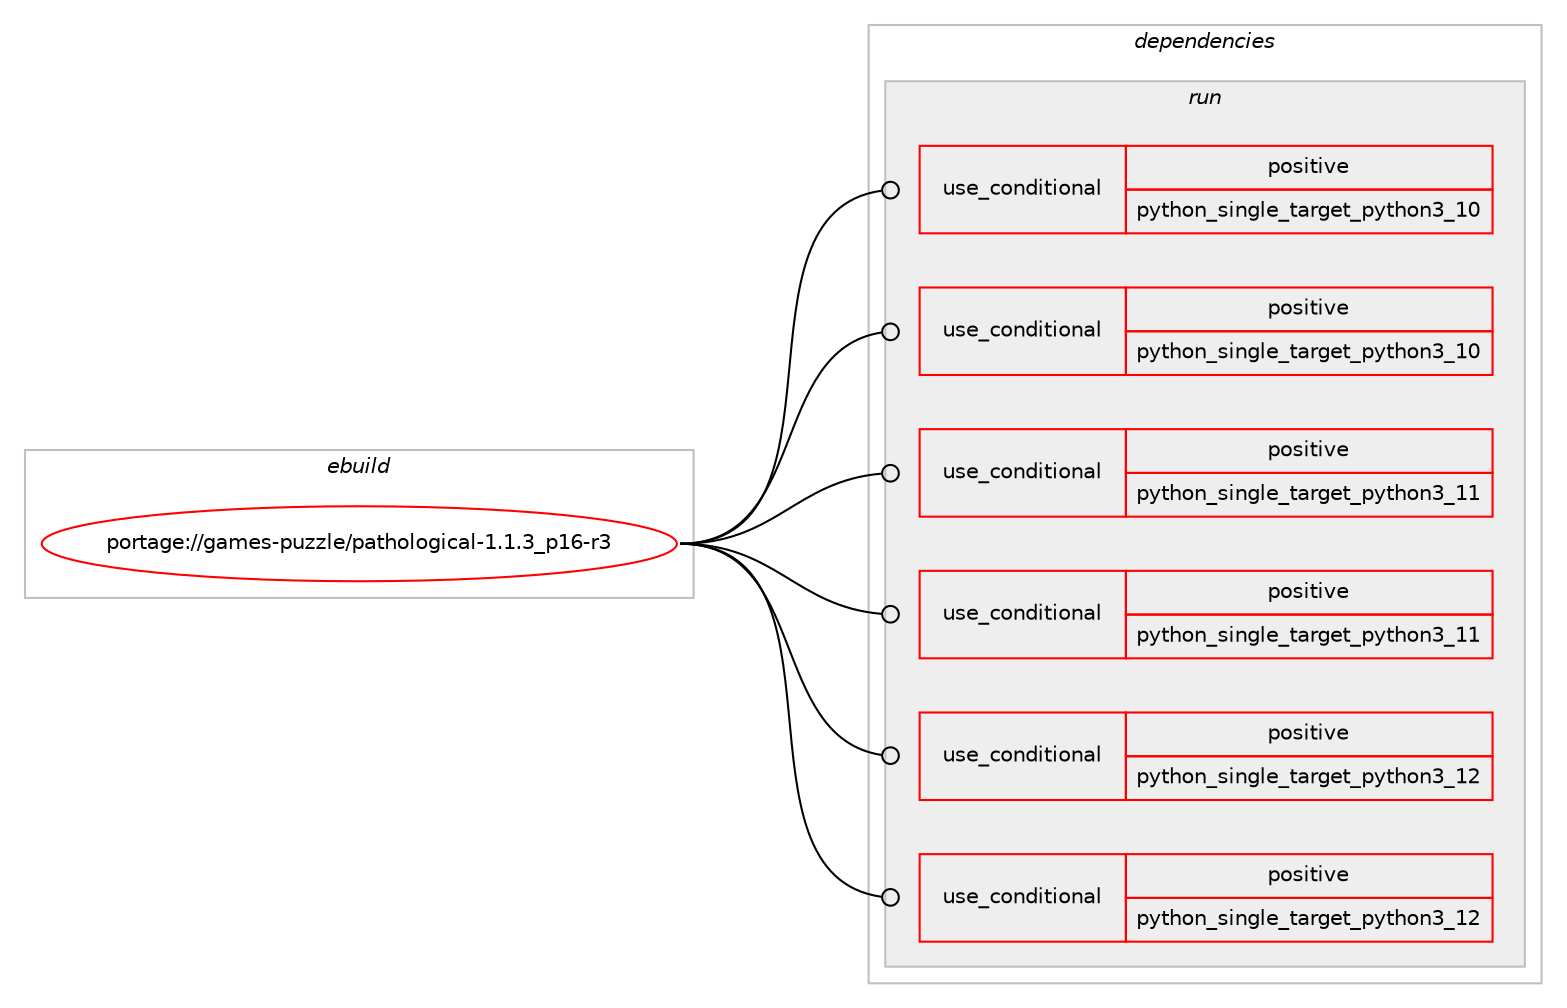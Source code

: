 digraph prolog {

# *************
# Graph options
# *************

newrank=true;
concentrate=true;
compound=true;
graph [rankdir=LR,fontname=Helvetica,fontsize=10,ranksep=1.5];#, ranksep=2.5, nodesep=0.2];
edge  [arrowhead=vee];
node  [fontname=Helvetica,fontsize=10];

# **********
# The ebuild
# **********

subgraph cluster_leftcol {
color=gray;
rank=same;
label=<<i>ebuild</i>>;
id [label="portage://games-puzzle/pathological-1.1.3_p16-r3", color=red, width=4, href="../games-puzzle/pathological-1.1.3_p16-r3.svg"];
}

# ****************
# The dependencies
# ****************

subgraph cluster_midcol {
color=gray;
label=<<i>dependencies</i>>;
subgraph cluster_compile {
fillcolor="#eeeeee";
style=filled;
label=<<i>compile</i>>;
}
subgraph cluster_compileandrun {
fillcolor="#eeeeee";
style=filled;
label=<<i>compile and run</i>>;
}
subgraph cluster_run {
fillcolor="#eeeeee";
style=filled;
label=<<i>run</i>>;
subgraph cond62810 {
dependency116080 [label=<<TABLE BORDER="0" CELLBORDER="1" CELLSPACING="0" CELLPADDING="4"><TR><TD ROWSPAN="3" CELLPADDING="10">use_conditional</TD></TR><TR><TD>positive</TD></TR><TR><TD>python_single_target_python3_10</TD></TR></TABLE>>, shape=none, color=red];
# *** BEGIN UNKNOWN DEPENDENCY TYPE (TODO) ***
# dependency116080 -> package_dependency(portage://games-puzzle/pathological-1.1.3_p16-r3,run,no,dev-lang,python,none,[,,],[slot(3.10)],[])
# *** END UNKNOWN DEPENDENCY TYPE (TODO) ***

}
id:e -> dependency116080:w [weight=20,style="solid",arrowhead="odot"];
subgraph cond62811 {
dependency116081 [label=<<TABLE BORDER="0" CELLBORDER="1" CELLSPACING="0" CELLPADDING="4"><TR><TD ROWSPAN="3" CELLPADDING="10">use_conditional</TD></TR><TR><TD>positive</TD></TR><TR><TD>python_single_target_python3_10</TD></TR></TABLE>>, shape=none, color=red];
# *** BEGIN UNKNOWN DEPENDENCY TYPE (TODO) ***
# dependency116081 -> package_dependency(portage://games-puzzle/pathological-1.1.3_p16-r3,run,no,dev-python,pygame,none,[,,],[],[use(enable(python_targets_python3_10),negative)])
# *** END UNKNOWN DEPENDENCY TYPE (TODO) ***

}
id:e -> dependency116081:w [weight=20,style="solid",arrowhead="odot"];
subgraph cond62812 {
dependency116082 [label=<<TABLE BORDER="0" CELLBORDER="1" CELLSPACING="0" CELLPADDING="4"><TR><TD ROWSPAN="3" CELLPADDING="10">use_conditional</TD></TR><TR><TD>positive</TD></TR><TR><TD>python_single_target_python3_11</TD></TR></TABLE>>, shape=none, color=red];
# *** BEGIN UNKNOWN DEPENDENCY TYPE (TODO) ***
# dependency116082 -> package_dependency(portage://games-puzzle/pathological-1.1.3_p16-r3,run,no,dev-lang,python,none,[,,],[slot(3.11)],[])
# *** END UNKNOWN DEPENDENCY TYPE (TODO) ***

}
id:e -> dependency116082:w [weight=20,style="solid",arrowhead="odot"];
subgraph cond62813 {
dependency116083 [label=<<TABLE BORDER="0" CELLBORDER="1" CELLSPACING="0" CELLPADDING="4"><TR><TD ROWSPAN="3" CELLPADDING="10">use_conditional</TD></TR><TR><TD>positive</TD></TR><TR><TD>python_single_target_python3_11</TD></TR></TABLE>>, shape=none, color=red];
# *** BEGIN UNKNOWN DEPENDENCY TYPE (TODO) ***
# dependency116083 -> package_dependency(portage://games-puzzle/pathological-1.1.3_p16-r3,run,no,dev-python,pygame,none,[,,],[],[use(enable(python_targets_python3_11),negative)])
# *** END UNKNOWN DEPENDENCY TYPE (TODO) ***

}
id:e -> dependency116083:w [weight=20,style="solid",arrowhead="odot"];
subgraph cond62814 {
dependency116084 [label=<<TABLE BORDER="0" CELLBORDER="1" CELLSPACING="0" CELLPADDING="4"><TR><TD ROWSPAN="3" CELLPADDING="10">use_conditional</TD></TR><TR><TD>positive</TD></TR><TR><TD>python_single_target_python3_12</TD></TR></TABLE>>, shape=none, color=red];
# *** BEGIN UNKNOWN DEPENDENCY TYPE (TODO) ***
# dependency116084 -> package_dependency(portage://games-puzzle/pathological-1.1.3_p16-r3,run,no,dev-lang,python,none,[,,],[slot(3.12)],[])
# *** END UNKNOWN DEPENDENCY TYPE (TODO) ***

}
id:e -> dependency116084:w [weight=20,style="solid",arrowhead="odot"];
subgraph cond62815 {
dependency116085 [label=<<TABLE BORDER="0" CELLBORDER="1" CELLSPACING="0" CELLPADDING="4"><TR><TD ROWSPAN="3" CELLPADDING="10">use_conditional</TD></TR><TR><TD>positive</TD></TR><TR><TD>python_single_target_python3_12</TD></TR></TABLE>>, shape=none, color=red];
# *** BEGIN UNKNOWN DEPENDENCY TYPE (TODO) ***
# dependency116085 -> package_dependency(portage://games-puzzle/pathological-1.1.3_p16-r3,run,no,dev-python,pygame,none,[,,],[],[use(enable(python_targets_python3_12),negative)])
# *** END UNKNOWN DEPENDENCY TYPE (TODO) ***

}
id:e -> dependency116085:w [weight=20,style="solid",arrowhead="odot"];
# *** BEGIN UNKNOWN DEPENDENCY TYPE (TODO) ***
# id -> package_dependency(portage://games-puzzle/pathological-1.1.3_p16-r3,run,no,media-libs,sdl2-image,none,[,,],[],[use(enable(jpeg),none),use(enable(png),none)])
# *** END UNKNOWN DEPENDENCY TYPE (TODO) ***

}
}

# **************
# The candidates
# **************

subgraph cluster_choices {
rank=same;
color=gray;
label=<<i>candidates</i>>;

}

}
